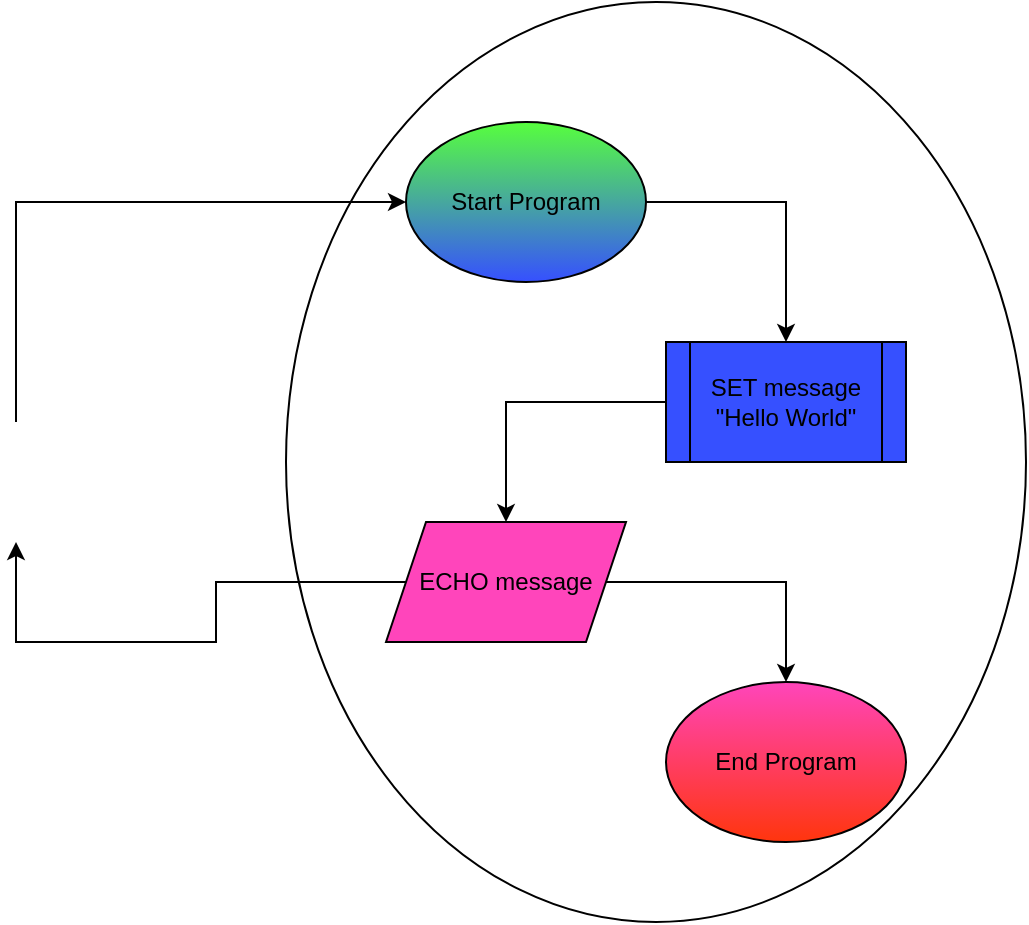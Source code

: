<mxfile version="21.3.7" type="google">
  <diagram name="Page-1" id="yVTdsGJmrEbIhVxGKnhz">
    <mxGraphModel grid="1" page="1" gridSize="10" guides="1" tooltips="1" connect="1" arrows="1" fold="1" pageScale="1" pageWidth="1100" pageHeight="850" math="0" shadow="0">
      <root>
        <mxCell id="0" />
        <mxCell id="1" parent="0" />
        <mxCell id="pqMYUoFs46xxA3ZlQW7h-1" value="" style="ellipse;whiteSpace=wrap;html=1;" vertex="1" parent="1">
          <mxGeometry x="260" y="70" width="370" height="460" as="geometry" />
        </mxCell>
        <mxCell id="pqMYUoFs46xxA3ZlQW7h-8" style="edgeStyle=orthogonalEdgeStyle;rounded=0;orthogonalLoop=1;jettySize=auto;html=1;" edge="1" parent="1" source="pqMYUoFs46xxA3ZlQW7h-2" target="pqMYUoFs46xxA3ZlQW7h-4">
          <mxGeometry relative="1" as="geometry" />
        </mxCell>
        <mxCell id="pqMYUoFs46xxA3ZlQW7h-2" value="Start Program" style="ellipse;whiteSpace=wrap;html=1;gradientColor=#3650FF;fillColor=#57FF3D;" vertex="1" parent="1">
          <mxGeometry x="320" y="130" width="120" height="80" as="geometry" />
        </mxCell>
        <mxCell id="pqMYUoFs46xxA3ZlQW7h-9" style="edgeStyle=orthogonalEdgeStyle;rounded=0;orthogonalLoop=1;jettySize=auto;html=1;" edge="1" parent="1" source="pqMYUoFs46xxA3ZlQW7h-4" target="pqMYUoFs46xxA3ZlQW7h-5">
          <mxGeometry relative="1" as="geometry" />
        </mxCell>
        <mxCell id="pqMYUoFs46xxA3ZlQW7h-4" value="SET message&lt;br&gt;&quot;Hello World&quot;" style="shape=process;whiteSpace=wrap;html=1;backgroundOutline=1;gradientColor=#3650FF;fillColor=#3650FF;" vertex="1" parent="1">
          <mxGeometry x="450" y="240" width="120" height="60" as="geometry" />
        </mxCell>
        <mxCell id="pqMYUoFs46xxA3ZlQW7h-10" style="edgeStyle=orthogonalEdgeStyle;rounded=0;orthogonalLoop=1;jettySize=auto;html=1;" edge="1" parent="1" source="pqMYUoFs46xxA3ZlQW7h-5" target="pqMYUoFs46xxA3ZlQW7h-7">
          <mxGeometry relative="1" as="geometry" />
        </mxCell>
        <mxCell id="pqMYUoFs46xxA3ZlQW7h-15" style="edgeStyle=orthogonalEdgeStyle;rounded=0;orthogonalLoop=1;jettySize=auto;html=1;" edge="1" parent="1" source="pqMYUoFs46xxA3ZlQW7h-5">
          <mxGeometry relative="1" as="geometry">
            <mxPoint x="125" y="340" as="targetPoint" />
            <Array as="points">
              <mxPoint x="225" y="360" />
              <mxPoint x="225" y="390" />
              <mxPoint x="125" y="390" />
            </Array>
          </mxGeometry>
        </mxCell>
        <mxCell id="pqMYUoFs46xxA3ZlQW7h-5" value="ECHO message" style="shape=parallelogram;perimeter=parallelogramPerimeter;whiteSpace=wrap;html=1;fixedSize=1;gradientColor=#FF45BB;fillColor=#FF45BB;" vertex="1" parent="1">
          <mxGeometry x="310" y="330" width="120" height="60" as="geometry" />
        </mxCell>
        <mxCell id="pqMYUoFs46xxA3ZlQW7h-7" value="End Program" style="ellipse;whiteSpace=wrap;html=1;gradientColor=#FF350D;fillColor=#FF45BB;" vertex="1" parent="1">
          <mxGeometry x="450" y="410" width="120" height="80" as="geometry" />
        </mxCell>
        <mxCell id="pqMYUoFs46xxA3ZlQW7h-13" style="edgeStyle=orthogonalEdgeStyle;rounded=0;orthogonalLoop=1;jettySize=auto;html=1;entryX=0;entryY=0.5;entryDx=0;entryDy=0;" edge="1" parent="1" target="pqMYUoFs46xxA3ZlQW7h-2">
          <mxGeometry relative="1" as="geometry">
            <mxPoint x="125" y="280" as="sourcePoint" />
            <Array as="points">
              <mxPoint x="125" y="170" />
            </Array>
          </mxGeometry>
        </mxCell>
      </root>
    </mxGraphModel>
  </diagram>
</mxfile>
